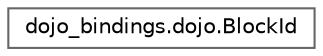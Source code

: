 digraph "Graphical Class Hierarchy"
{
 // LATEX_PDF_SIZE
  bgcolor="transparent";
  edge [fontname=Helvetica,fontsize=10,labelfontname=Helvetica,labelfontsize=10];
  node [fontname=Helvetica,fontsize=10,shape=box,height=0.2,width=0.4];
  rankdir="LR";
  Node0 [id="Node000000",label="dojo_bindings.dojo.BlockId",height=0.2,width=0.4,color="grey40", fillcolor="white", style="filled",URL="$structdojo__bindings_1_1dojo_1_1_block_id.html",tooltip=" "];
}
